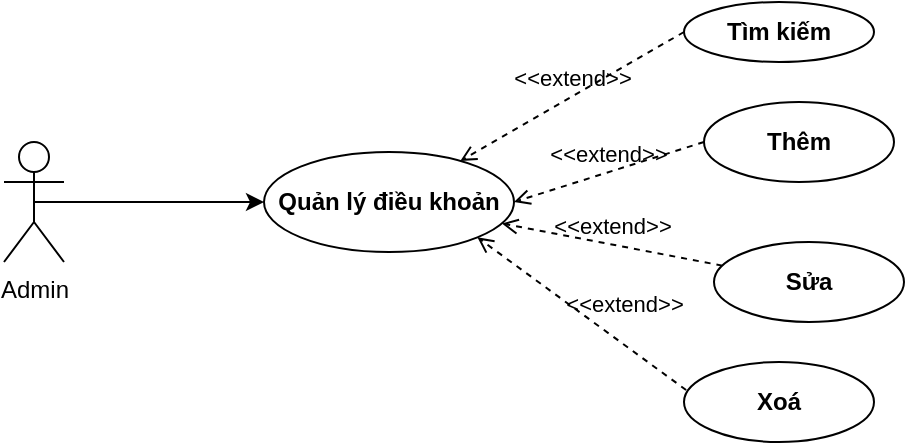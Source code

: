 <mxfile>
    <diagram id="Q7fBMwyBhKU_dks2ypbH" name="Page-1">
        <mxGraphModel dx="686" dy="404" grid="1" gridSize="10" guides="1" tooltips="1" connect="1" arrows="1" fold="1" page="1" pageScale="1" pageWidth="850" pageHeight="1100" math="0" shadow="0">
            <root>
                <mxCell id="0"/>
                <mxCell id="1" parent="0"/>
                <mxCell id="2" value="" style="group" parent="1" vertex="1" connectable="0">
                    <mxGeometry x="90" y="170" width="450" height="220" as="geometry"/>
                </mxCell>
                <mxCell id="3" value="Admin" style="shape=umlActor;verticalLabelPosition=bottom;verticalAlign=top;html=1;outlineConnect=0;" parent="2" vertex="1">
                    <mxGeometry y="70" width="30" height="60" as="geometry"/>
                </mxCell>
                <mxCell id="4" value="Quản lý điều khoản" style="ellipse;whiteSpace=wrap;html=1;fontStyle=1" parent="2" vertex="1">
                    <mxGeometry x="130" y="75" width="125" height="50" as="geometry"/>
                </mxCell>
                <mxCell id="5" value="" style="endArrow=classic;html=1;exitX=0.5;exitY=0.5;exitDx=0;exitDy=0;exitPerimeter=0;" parent="2" source="3" target="4" edge="1">
                    <mxGeometry width="50" height="50" relative="1" as="geometry">
                        <mxPoint x="240" y="70" as="sourcePoint"/>
                        <mxPoint x="290" y="20" as="targetPoint"/>
                    </mxGeometry>
                </mxCell>
                <mxCell id="6" value="Tìm kiếm" style="ellipse;whiteSpace=wrap;html=1;fontStyle=1" parent="2" vertex="1">
                    <mxGeometry x="340" width="95" height="30" as="geometry"/>
                </mxCell>
                <mxCell id="7" value="Xoá" style="ellipse;whiteSpace=wrap;html=1;fontStyle=1" parent="2" vertex="1">
                    <mxGeometry x="340" y="180" width="95" height="40" as="geometry"/>
                </mxCell>
                <mxCell id="8" value="Sửa" style="ellipse;whiteSpace=wrap;html=1;fontStyle=1" parent="2" vertex="1">
                    <mxGeometry x="355" y="120" width="95" height="40" as="geometry"/>
                </mxCell>
                <mxCell id="9" value="Thêm" style="ellipse;whiteSpace=wrap;html=1;fontStyle=1" parent="2" vertex="1">
                    <mxGeometry x="350" y="50" width="95" height="40" as="geometry"/>
                </mxCell>
                <mxCell id="10" value="&amp;lt;&amp;lt;extend&amp;gt;&amp;gt;" style="html=1;verticalAlign=bottom;labelBackgroundColor=none;endArrow=open;endFill=0;dashed=1;exitX=0;exitY=0.5;exitDx=0;exitDy=0;" parent="2" source="6" target="4" edge="1">
                    <mxGeometry width="160" relative="1" as="geometry">
                        <mxPoint x="190" y="50" as="sourcePoint"/>
                        <mxPoint x="350" y="50" as="targetPoint"/>
                    </mxGeometry>
                </mxCell>
                <mxCell id="11" value="&amp;lt;&amp;lt;extend&amp;gt;&amp;gt;" style="html=1;verticalAlign=bottom;labelBackgroundColor=none;endArrow=open;endFill=0;dashed=1;entryX=1;entryY=0.5;entryDx=0;entryDy=0;exitX=0;exitY=0.5;exitDx=0;exitDy=0;" parent="2" source="9" target="4" edge="1">
                    <mxGeometry width="160" relative="1" as="geometry">
                        <mxPoint x="360" y="70" as="sourcePoint"/>
                        <mxPoint x="240" y="90" as="targetPoint"/>
                    </mxGeometry>
                </mxCell>
                <mxCell id="12" value="&amp;lt;&amp;lt;extend&amp;gt;&amp;gt;" style="html=1;verticalAlign=bottom;labelBackgroundColor=none;endArrow=open;endFill=0;dashed=1;" parent="2" source="8" target="4" edge="1">
                    <mxGeometry width="160" relative="1" as="geometry">
                        <mxPoint x="360" y="140" as="sourcePoint"/>
                        <mxPoint x="265" y="110" as="targetPoint"/>
                    </mxGeometry>
                </mxCell>
                <mxCell id="13" value="&amp;lt;&amp;lt;extend&amp;gt;&amp;gt;" style="html=1;verticalAlign=bottom;labelBackgroundColor=none;endArrow=open;endFill=0;dashed=1;entryX=1;entryY=1;entryDx=0;entryDy=0;exitX=0.011;exitY=0.35;exitDx=0;exitDy=0;exitPerimeter=0;" parent="2" source="7" target="4" edge="1">
                    <mxGeometry x="-0.303" y="-9" width="160" relative="1" as="geometry">
                        <mxPoint x="369" y="142" as="sourcePoint"/>
                        <mxPoint x="259" y="121" as="targetPoint"/>
                        <mxPoint as="offset"/>
                    </mxGeometry>
                </mxCell>
            </root>
        </mxGraphModel>
    </diagram>
</mxfile>